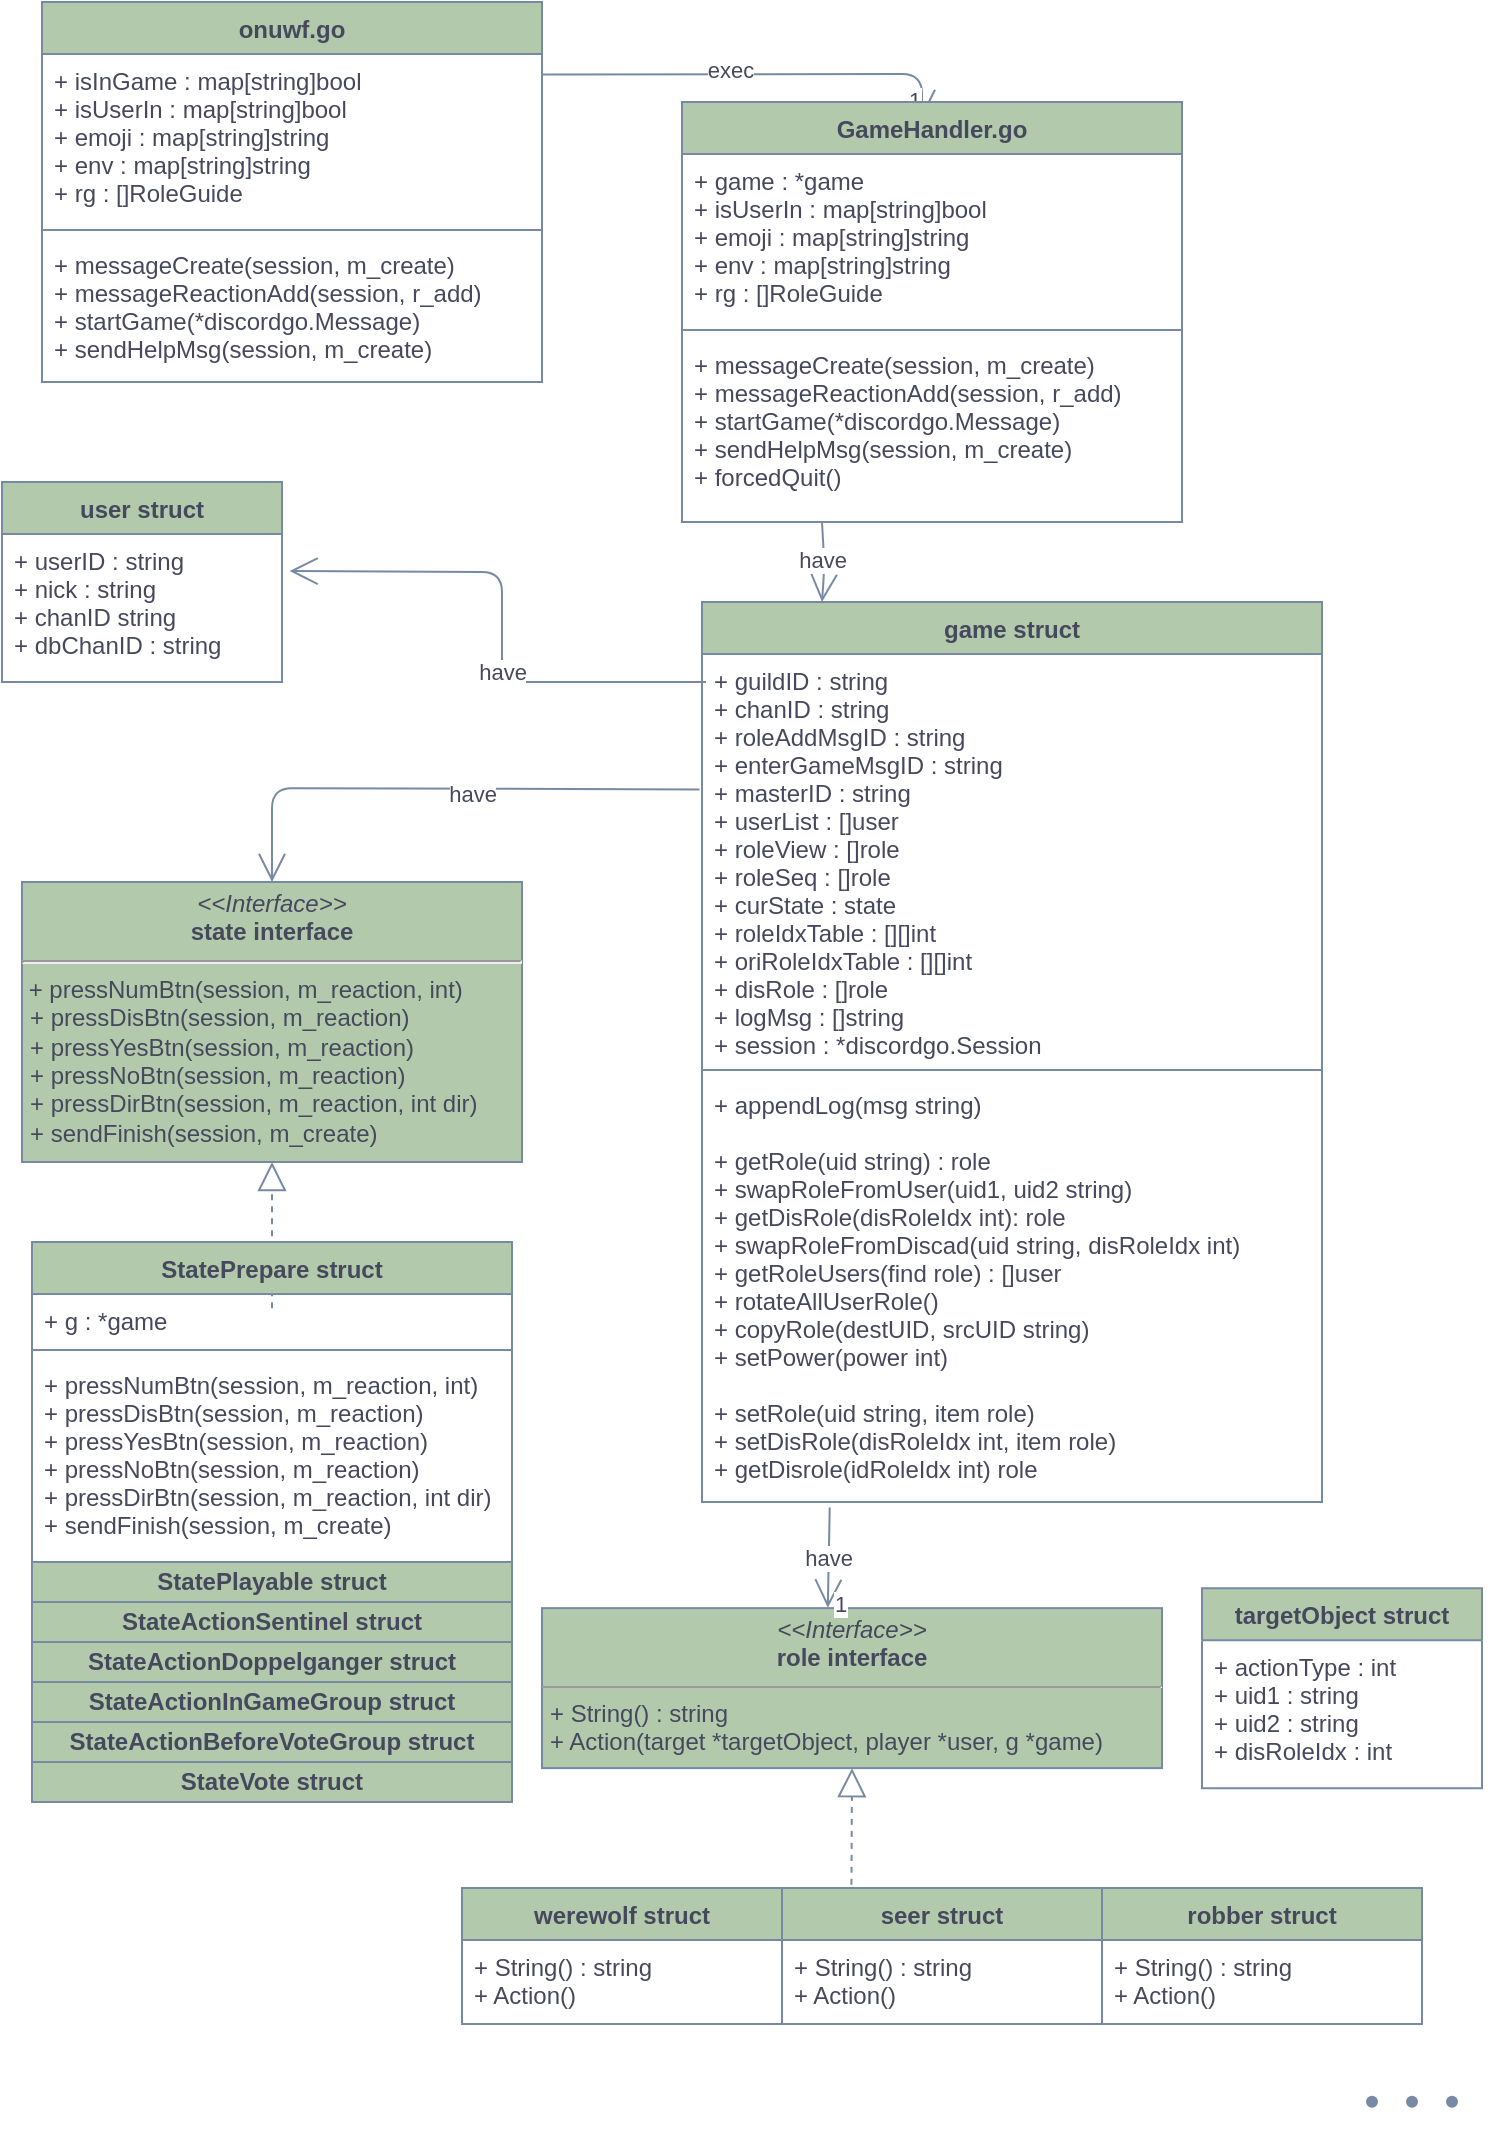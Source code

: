 <mxfile version="14.7.3" type="github">
  <diagram name="Page-1" id="c4acf3e9-155e-7222-9cf6-157b1a14988f">
    <mxGraphModel dx="1490" dy="1180" grid="1" gridSize="10" guides="1" tooltips="1" connect="1" arrows="1" fold="1" page="1" pageScale="1" pageWidth="850" pageHeight="1100" math="0" shadow="0">
      <root>
        <mxCell id="0" />
        <mxCell id="1" parent="0" />
        <mxCell id="E1L5lUo6BY2HqRSY1aJI-1" value="onuwf.go" style="swimlane;fontStyle=1;align=center;verticalAlign=top;childLayout=stackLayout;horizontal=1;startSize=26;horizontalStack=0;resizeParent=1;resizeParentMax=0;resizeLast=0;collapsible=1;marginBottom=0;fontColor=#46495D;strokeColor=#788AA3;fillColor=#B2C9AB;" parent="1" vertex="1">
          <mxGeometry x="75" y="30" width="250" height="190" as="geometry" />
        </mxCell>
        <mxCell id="E1L5lUo6BY2HqRSY1aJI-2" value="+ isInGame : map[string]bool&#xa;+ isUserIn : map[string]bool&#xa;+ emoji : map[string]string&#xa;+ env : map[string]string&#xa;+ rg : []RoleGuide" style="text;strokeColor=none;fillColor=none;align=left;verticalAlign=top;spacingLeft=4;spacingRight=4;overflow=hidden;rotatable=0;points=[[0,0.5],[1,0.5]];portConstraint=eastwest;fontColor=#46495D;" parent="E1L5lUo6BY2HqRSY1aJI-1" vertex="1">
          <mxGeometry y="26" width="250" height="84" as="geometry" />
        </mxCell>
        <mxCell id="E1L5lUo6BY2HqRSY1aJI-3" value="" style="line;strokeWidth=1;fillColor=none;align=left;verticalAlign=middle;spacingTop=-1;spacingLeft=3;spacingRight=3;rotatable=0;labelPosition=right;points=[];portConstraint=eastwest;strokeColor=#788AA3;fontColor=#46495D;" parent="E1L5lUo6BY2HqRSY1aJI-1" vertex="1">
          <mxGeometry y="110" width="250" height="8" as="geometry" />
        </mxCell>
        <mxCell id="E1L5lUo6BY2HqRSY1aJI-4" value="+ messageCreate(session, m_create)&#xa;+ messageReactionAdd(session, r_add)&#xa;+ startGame(*discordgo.Message)&#xa;+ sendHelpMsg(session, m_create)" style="text;strokeColor=none;fillColor=none;align=left;verticalAlign=top;spacingLeft=4;spacingRight=4;overflow=hidden;rotatable=0;points=[[0,0.5],[1,0.5]];portConstraint=eastwest;fontColor=#46495D;" parent="E1L5lUo6BY2HqRSY1aJI-1" vertex="1">
          <mxGeometry y="118" width="250" height="72" as="geometry" />
        </mxCell>
        <mxCell id="E1L5lUo6BY2HqRSY1aJI-9" value="game struct" style="swimlane;fontStyle=1;align=center;verticalAlign=top;childLayout=stackLayout;horizontal=1;startSize=26;horizontalStack=0;resizeParent=1;resizeParentMax=0;resizeLast=0;collapsible=1;marginBottom=0;fontColor=#46495D;strokeColor=#788AA3;fillColor=#B2C9AB;" parent="1" vertex="1">
          <mxGeometry x="405" y="330" width="310" height="450" as="geometry" />
        </mxCell>
        <mxCell id="E1L5lUo6BY2HqRSY1aJI-10" value="+ guildID : string&#xa;+ chanID : string&#xa;+ roleAddMsgID : string&#xa;+ enterGameMsgID : string&#xa;+ masterID : string&#xa;+ userList : []user&#xa;+ roleView : []role&#xa;+ roleSeq : []role&#xa;+ curState : state&#xa;+ roleIdxTable : [][]int&#xa;+ oriRoleIdxTable : [][]int&#xa;+ disRole : []role&#xa;+ logMsg : []string&#xa;+ session : *discordgo.Session" style="text;strokeColor=none;fillColor=none;align=left;verticalAlign=top;spacingLeft=4;spacingRight=4;overflow=hidden;rotatable=0;points=[[0,0.5],[1,0.5]];portConstraint=eastwest;fontColor=#46495D;" parent="E1L5lUo6BY2HqRSY1aJI-9" vertex="1">
          <mxGeometry y="26" width="310" height="204" as="geometry" />
        </mxCell>
        <mxCell id="E1L5lUo6BY2HqRSY1aJI-11" value="" style="line;strokeWidth=1;fillColor=none;align=left;verticalAlign=middle;spacingTop=-1;spacingLeft=3;spacingRight=3;rotatable=0;labelPosition=right;points=[];portConstraint=eastwest;strokeColor=#788AA3;fontColor=#46495D;" parent="E1L5lUo6BY2HqRSY1aJI-9" vertex="1">
          <mxGeometry y="230" width="310" height="8" as="geometry" />
        </mxCell>
        <mxCell id="E1L5lUo6BY2HqRSY1aJI-12" value="+ appendLog(msg string)&#xa;&#xa;+ getRole(uid string) : role&#xa;+ swapRoleFromUser(uid1, uid2 string)&#xa;+ getDisRole(disRoleIdx int): role&#xa;+ swapRoleFromDiscad(uid string, disRoleIdx int)&#xa;+ getRoleUsers(find role) : []user&#xa;+ rotateAllUserRole()&#xa;+ copyRole(destUID, srcUID string)&#xa;+ setPower(power int)&#xa;&#xa;+ setRole(uid string, item role)&#xa;+ setDisRole(disRoleIdx int, item role)&#xa;+ getDisrole(idRoleIdx int) role" style="text;strokeColor=none;fillColor=none;align=left;verticalAlign=top;spacingLeft=4;spacingRight=4;overflow=hidden;rotatable=0;points=[[0,0.5],[1,0.5]];portConstraint=eastwest;fontColor=#46495D;" parent="E1L5lUo6BY2HqRSY1aJI-9" vertex="1">
          <mxGeometry y="238" width="310" height="212" as="geometry" />
        </mxCell>
        <mxCell id="E1L5lUo6BY2HqRSY1aJI-13" value="werewolf struct" style="swimlane;fontStyle=1;align=center;verticalAlign=top;childLayout=stackLayout;horizontal=1;startSize=26;horizontalStack=0;resizeParent=1;resizeParentMax=0;resizeLast=0;collapsible=1;marginBottom=0;fontColor=#46495D;strokeColor=#788AA3;fillColor=#B2C9AB;" parent="1" vertex="1">
          <mxGeometry x="285" y="973.0" width="160" height="68" as="geometry">
            <mxRectangle x="750" y="320" width="120" height="26" as="alternateBounds" />
          </mxGeometry>
        </mxCell>
        <mxCell id="E1L5lUo6BY2HqRSY1aJI-14" value="+ String() : string&#xa;+ Action()" style="text;strokeColor=none;fillColor=none;align=left;verticalAlign=top;spacingLeft=4;spacingRight=4;overflow=hidden;rotatable=0;points=[[0,0.5],[1,0.5]];portConstraint=eastwest;fontColor=#46495D;" parent="E1L5lUo6BY2HqRSY1aJI-13" vertex="1">
          <mxGeometry y="26" width="160" height="42" as="geometry" />
        </mxCell>
        <mxCell id="E1L5lUo6BY2HqRSY1aJI-15" value="&lt;p style=&quot;margin: 0px ; margin-top: 4px ; text-align: center&quot;&gt;&lt;i&gt;&amp;lt;&amp;lt;Interface&amp;gt;&amp;gt;&lt;/i&gt;&lt;br&gt;&lt;b&gt;role interface&lt;/b&gt;&lt;/p&gt;&lt;hr size=&quot;1&quot;&gt;&lt;p style=&quot;margin: 0px ; margin-left: 4px&quot;&gt;+ String() : string&lt;/p&gt;&lt;p style=&quot;margin: 0px 0px 0px 4px&quot;&gt;+ Action(target *targetObject, player *user, g *game)&lt;/p&gt;" style="verticalAlign=top;align=left;overflow=fill;fontSize=12;fontFamily=Helvetica;html=1;fontColor=#46495D;strokeColor=#788AA3;fillColor=#B2C9AB;" parent="1" vertex="1">
          <mxGeometry x="325" y="833.07" width="310" height="80" as="geometry" />
        </mxCell>
        <mxCell id="E1L5lUo6BY2HqRSY1aJI-16" value="" style="shape=waypoint;size=6;pointerEvents=1;points=[];fillColor=none;resizable=0;rotatable=0;perimeter=centerPerimeter;snapToPoint=1;fontColor=#46495D;strokeColor=#788AA3;" parent="1" vertex="1">
          <mxGeometry x="760" y="1059.93" width="40" height="40" as="geometry" />
        </mxCell>
        <mxCell id="E1L5lUo6BY2HqRSY1aJI-17" value="" style="shape=waypoint;size=6;pointerEvents=1;points=[];fillColor=none;resizable=0;rotatable=0;perimeter=centerPerimeter;snapToPoint=1;fontColor=#46495D;strokeColor=#788AA3;" parent="1" vertex="1">
          <mxGeometry x="740" y="1059.93" width="40" height="40" as="geometry" />
        </mxCell>
        <mxCell id="E1L5lUo6BY2HqRSY1aJI-18" value="" style="shape=waypoint;size=6;pointerEvents=1;points=[];fillColor=none;resizable=0;rotatable=0;perimeter=centerPerimeter;snapToPoint=1;fontColor=#46495D;strokeColor=#788AA3;" parent="1" vertex="1">
          <mxGeometry x="720" y="1059.93" width="40" height="40" as="geometry" />
        </mxCell>
        <mxCell id="E1L5lUo6BY2HqRSY1aJI-19" value="seer struct" style="swimlane;fontStyle=1;align=center;verticalAlign=top;childLayout=stackLayout;horizontal=1;startSize=26;horizontalStack=0;resizeParent=1;resizeParentMax=0;resizeLast=0;collapsible=1;marginBottom=0;fontColor=#46495D;strokeColor=#788AA3;fillColor=#B2C9AB;" parent="1" vertex="1">
          <mxGeometry x="445" y="973.0" width="160" height="68" as="geometry">
            <mxRectangle x="910" y="320" width="90" height="26" as="alternateBounds" />
          </mxGeometry>
        </mxCell>
        <mxCell id="E1L5lUo6BY2HqRSY1aJI-20" value="+ String() : string&#xa;+ Action()" style="text;strokeColor=none;fillColor=none;align=left;verticalAlign=top;spacingLeft=4;spacingRight=4;overflow=hidden;rotatable=0;points=[[0,0.5],[1,0.5]];portConstraint=eastwest;fontColor=#46495D;" parent="E1L5lUo6BY2HqRSY1aJI-19" vertex="1">
          <mxGeometry y="26" width="160" height="42" as="geometry" />
        </mxCell>
        <mxCell id="E1L5lUo6BY2HqRSY1aJI-21" value="robber struct" style="swimlane;fontStyle=1;align=center;verticalAlign=top;childLayout=stackLayout;horizontal=1;startSize=26;horizontalStack=0;resizeParent=1;resizeParentMax=0;resizeLast=0;collapsible=1;marginBottom=0;fontColor=#46495D;strokeColor=#788AA3;fillColor=#B2C9AB;" parent="1" vertex="1">
          <mxGeometry x="605" y="973.0" width="160" height="68" as="geometry">
            <mxRectangle x="750" y="460" width="110" height="26" as="alternateBounds" />
          </mxGeometry>
        </mxCell>
        <mxCell id="E1L5lUo6BY2HqRSY1aJI-22" value="+ String() : string&#xa;+ Action()" style="text;strokeColor=none;fillColor=none;align=left;verticalAlign=top;spacingLeft=4;spacingRight=4;overflow=hidden;rotatable=0;points=[[0,0.5],[1,0.5]];portConstraint=eastwest;fontColor=#46495D;" parent="E1L5lUo6BY2HqRSY1aJI-21" vertex="1">
          <mxGeometry y="26" width="160" height="42" as="geometry" />
        </mxCell>
        <mxCell id="E1L5lUo6BY2HqRSY1aJI-23" value="&lt;p style=&quot;margin: 0px ; margin-top: 4px ; text-align: center&quot;&gt;&lt;i&gt;&amp;lt;&amp;lt;Interface&amp;gt;&amp;gt;&lt;/i&gt;&lt;br&gt;&lt;b&gt;state interface&lt;/b&gt;&lt;/p&gt;&lt;hr&gt;&lt;span&gt;&amp;nbsp;+ pressNumBtn(session, m_reaction, int)&lt;/span&gt;&lt;p style=&quot;margin: 0px 0px 0px 4px&quot;&gt;+ pressDisBtn(session, m_reaction)&lt;/p&gt;&lt;p style=&quot;margin: 0px 0px 0px 4px&quot;&gt;+ pressYesBtn(session, m_reaction)&lt;/p&gt;&lt;p style=&quot;margin: 0px 0px 0px 4px&quot;&gt;+ pressNoBtn(session, m_reaction)&lt;/p&gt;&lt;p style=&quot;margin: 0px 0px 0px 4px&quot;&gt;+ pressDirBtn(session, m_reaction, int dir)&lt;/p&gt;&lt;p style=&quot;margin: 0px 0px 0px 4px&quot;&gt;+ sendFinish(session, m_create)&lt;/p&gt;" style="verticalAlign=top;align=left;overflow=fill;fontSize=12;fontFamily=Helvetica;html=1;fontColor=#46495D;strokeColor=#788AA3;fillColor=#B2C9AB;" parent="1" vertex="1">
          <mxGeometry x="65" y="470" width="250" height="140" as="geometry" />
        </mxCell>
        <mxCell id="E1L5lUo6BY2HqRSY1aJI-24" value="user struct" style="swimlane;fontStyle=1;align=center;verticalAlign=top;childLayout=stackLayout;horizontal=1;startSize=26;horizontalStack=0;resizeParent=1;resizeParentMax=0;resizeLast=0;collapsible=1;marginBottom=0;fontColor=#46495D;strokeColor=#788AA3;fillColor=#B2C9AB;" parent="1" vertex="1">
          <mxGeometry x="55" y="270" width="140" height="100" as="geometry" />
        </mxCell>
        <mxCell id="E1L5lUo6BY2HqRSY1aJI-25" value="+ userID : string&#xa;+ nick : string&#xa;+ chanID string&#xa;+ dbChanID : string" style="text;strokeColor=none;fillColor=none;align=left;verticalAlign=top;spacingLeft=4;spacingRight=4;overflow=hidden;rotatable=0;points=[[0,0.5],[1,0.5]];portConstraint=eastwest;fontColor=#46495D;" parent="E1L5lUo6BY2HqRSY1aJI-24" vertex="1">
          <mxGeometry y="26" width="140" height="74" as="geometry" />
        </mxCell>
        <mxCell id="E1L5lUo6BY2HqRSY1aJI-26" value="&lt;b&gt;StatePlayable struct&lt;/b&gt;" style="whiteSpace=wrap;html=1;fontColor=#46495D;strokeColor=#788AA3;fillColor=#B2C9AB;" parent="1" vertex="1">
          <mxGeometry x="70" y="810.0" width="240" height="20" as="geometry" />
        </mxCell>
        <mxCell id="E1L5lUo6BY2HqRSY1aJI-27" value="&lt;b&gt;StateActionSentinel struct&lt;/b&gt;" style="whiteSpace=wrap;html=1;fontColor=#46495D;strokeColor=#788AA3;fillColor=#B2C9AB;" parent="1" vertex="1">
          <mxGeometry x="70" y="830.0" width="240" height="20" as="geometry" />
        </mxCell>
        <mxCell id="E1L5lUo6BY2HqRSY1aJI-28" value="&lt;b&gt;StateActionDoppelganger struct&lt;/b&gt;" style="whiteSpace=wrap;html=1;fontColor=#46495D;strokeColor=#788AA3;fillColor=#B2C9AB;" parent="1" vertex="1">
          <mxGeometry x="70" y="850.0" width="240" height="20" as="geometry" />
        </mxCell>
        <mxCell id="E1L5lUo6BY2HqRSY1aJI-29" value="&lt;b&gt;StateActionInGameGroup struct&lt;/b&gt;" style="whiteSpace=wrap;html=1;fontColor=#46495D;strokeColor=#788AA3;fillColor=#B2C9AB;" parent="1" vertex="1">
          <mxGeometry x="70" y="870.0" width="240" height="20" as="geometry" />
        </mxCell>
        <mxCell id="E1L5lUo6BY2HqRSY1aJI-30" value="&lt;b&gt;StateActionBeforeVoteGroup struct&lt;/b&gt;" style="whiteSpace=wrap;html=1;fontColor=#46495D;strokeColor=#788AA3;fillColor=#B2C9AB;" parent="1" vertex="1">
          <mxGeometry x="70" y="890.0" width="240" height="20" as="geometry" />
        </mxCell>
        <mxCell id="E1L5lUo6BY2HqRSY1aJI-31" value="&lt;b&gt;StateVote&amp;nbsp;struct&lt;/b&gt;" style="whiteSpace=wrap;html=1;fontColor=#46495D;strokeColor=#788AA3;fillColor=#B2C9AB;" parent="1" vertex="1">
          <mxGeometry x="70" y="910.0" width="240" height="20" as="geometry" />
        </mxCell>
        <mxCell id="E1L5lUo6BY2HqRSY1aJI-32" value="" style="endArrow=block;dashed=1;endFill=0;endSize=12;html=1;fontColor=#46495D;strokeColor=#788AA3;fillColor=#B2C9AB;exitX=0.5;exitY=0;exitDx=0;exitDy=0;entryX=0.5;entryY=1;entryDx=0;entryDy=0;" parent="1" target="E1L5lUo6BY2HqRSY1aJI-23" edge="1">
          <mxGeometry width="160" relative="1" as="geometry">
            <mxPoint x="190" y="683.07" as="sourcePoint" />
            <mxPoint x="440" y="573.07" as="targetPoint" />
          </mxGeometry>
        </mxCell>
        <mxCell id="E1L5lUo6BY2HqRSY1aJI-34" value="have" style="endArrow=open;endFill=1;endSize=12;html=1;fontColor=#46495D;strokeColor=#788AA3;fillColor=#B2C9AB;entryX=0.461;entryY=-0.003;entryDx=0;entryDy=0;entryPerimeter=0;exitX=0.206;exitY=1.013;exitDx=0;exitDy=0;exitPerimeter=0;" parent="1" source="E1L5lUo6BY2HqRSY1aJI-12" target="E1L5lUo6BY2HqRSY1aJI-15" edge="1">
          <mxGeometry width="160" relative="1" as="geometry">
            <mxPoint x="500" y="780" as="sourcePoint" />
            <mxPoint x="730" y="653.07" as="targetPoint" />
            <Array as="points" />
          </mxGeometry>
        </mxCell>
        <mxCell id="E1L5lUo6BY2HqRSY1aJI-35" value="1" style="edgeLabel;html=1;align=center;verticalAlign=middle;resizable=0;points=[];fontColor=#46495D;" parent="E1L5lUo6BY2HqRSY1aJI-34" vertex="1" connectable="0">
          <mxGeometry x="0.891" y="6" relative="1" as="geometry">
            <mxPoint as="offset" />
          </mxGeometry>
        </mxCell>
        <mxCell id="E1L5lUo6BY2HqRSY1aJI-36" value="" style="endArrow=open;endFill=1;endSize=12;html=1;fontColor=#46495D;strokeColor=#788AA3;fillColor=#B2C9AB;entryX=0.5;entryY=0;entryDx=0;entryDy=0;exitX=-0.004;exitY=0.332;exitDx=0;exitDy=0;exitPerimeter=0;" parent="1" source="E1L5lUo6BY2HqRSY1aJI-10" target="E1L5lUo6BY2HqRSY1aJI-23" edge="1">
          <mxGeometry width="160" relative="1" as="geometry">
            <mxPoint x="365" y="423" as="sourcePoint" />
            <mxPoint x="450" y="653.07" as="targetPoint" />
            <Array as="points">
              <mxPoint x="190" y="423.07" />
            </Array>
          </mxGeometry>
        </mxCell>
        <mxCell id="E1L5lUo6BY2HqRSY1aJI-37" value="have" style="edgeLabel;html=1;align=center;verticalAlign=middle;resizable=0;points=[];fontColor=#46495D;" parent="E1L5lUo6BY2HqRSY1aJI-36" vertex="1" connectable="0">
          <mxGeometry x="-0.124" y="2" relative="1" as="geometry">
            <mxPoint as="offset" />
          </mxGeometry>
        </mxCell>
        <mxCell id="E1L5lUo6BY2HqRSY1aJI-40" value="have" style="endArrow=open;endFill=1;endSize=12;html=1;fontColor=#46495D;strokeColor=#788AA3;fillColor=#B2C9AB;entryX=1.027;entryY=0.25;entryDx=0;entryDy=0;entryPerimeter=0;" parent="1" target="E1L5lUo6BY2HqRSY1aJI-25" edge="1">
          <mxGeometry x="-0.186" width="160" relative="1" as="geometry">
            <mxPoint x="407" y="370" as="sourcePoint" />
            <mxPoint x="770" y="373" as="targetPoint" />
            <Array as="points">
              <mxPoint x="305" y="370" />
              <mxPoint x="305" y="315" />
            </Array>
            <mxPoint as="offset" />
          </mxGeometry>
        </mxCell>
        <mxCell id="E1L5lUo6BY2HqRSY1aJI-42" value="StatePrepare struct" style="swimlane;fontStyle=1;align=center;verticalAlign=top;childLayout=stackLayout;horizontal=1;startSize=26;horizontalStack=0;resizeParent=1;resizeParentMax=0;resizeLast=0;collapsible=1;marginBottom=0;fontColor=#46495D;strokeColor=#788AA3;fillColor=#B2C9AB;" parent="1" vertex="1">
          <mxGeometry x="70" y="650.0" width="240" height="160" as="geometry">
            <mxRectangle x="50" y="30" width="90" height="26" as="alternateBounds" />
          </mxGeometry>
        </mxCell>
        <mxCell id="E1L5lUo6BY2HqRSY1aJI-43" value="+ g : *game" style="text;strokeColor=none;fillColor=none;align=left;verticalAlign=top;spacingLeft=4;spacingRight=4;overflow=hidden;rotatable=0;points=[[0,0.5],[1,0.5]];portConstraint=eastwest;fontColor=#46495D;" parent="E1L5lUo6BY2HqRSY1aJI-42" vertex="1">
          <mxGeometry y="26" width="240" height="24" as="geometry" />
        </mxCell>
        <mxCell id="E1L5lUo6BY2HqRSY1aJI-44" value="" style="line;strokeWidth=1;fillColor=none;align=left;verticalAlign=middle;spacingTop=-1;spacingLeft=3;spacingRight=3;rotatable=0;labelPosition=right;points=[];portConstraint=eastwest;strokeColor=#788AA3;fontColor=#46495D;" parent="E1L5lUo6BY2HqRSY1aJI-42" vertex="1">
          <mxGeometry y="50" width="240" height="8" as="geometry" />
        </mxCell>
        <mxCell id="E1L5lUo6BY2HqRSY1aJI-45" value="+ pressNumBtn(session, m_reaction, int)&#xa;+ pressDisBtn(session, m_reaction)&#xa;+ pressYesBtn(session, m_reaction)&#xa;+ pressNoBtn(session, m_reaction)&#xa;+ pressDirBtn(session, m_reaction, int dir)&#xa;+ sendFinish(session, m_create)" style="text;strokeColor=none;fillColor=none;align=left;verticalAlign=top;spacingLeft=4;spacingRight=4;overflow=hidden;rotatable=0;points=[[0,0.5],[1,0.5]];portConstraint=eastwest;fontColor=#46495D;" parent="E1L5lUo6BY2HqRSY1aJI-42" vertex="1">
          <mxGeometry y="58" width="240" height="102" as="geometry" />
        </mxCell>
        <mxCell id="E1L5lUo6BY2HqRSY1aJI-46" value="targetObject struct" style="swimlane;fontStyle=1;align=center;verticalAlign=top;childLayout=stackLayout;horizontal=1;startSize=26;horizontalStack=0;resizeParent=1;resizeParentMax=0;resizeLast=0;collapsible=1;marginBottom=0;fontColor=#46495D;strokeColor=#788AA3;fillColor=#B2C9AB;" parent="1" vertex="1">
          <mxGeometry x="655" y="823.07" width="140" height="100" as="geometry" />
        </mxCell>
        <mxCell id="E1L5lUo6BY2HqRSY1aJI-47" value="+ actionType : int&#xa;+ uid1 : string&#xa;+ uid2 : string&#xa;+ disRoleIdx : int" style="text;strokeColor=none;fillColor=none;align=left;verticalAlign=top;spacingLeft=4;spacingRight=4;overflow=hidden;rotatable=0;points=[[0,0.5],[1,0.5]];portConstraint=eastwest;fontColor=#46495D;" parent="E1L5lUo6BY2HqRSY1aJI-46" vertex="1">
          <mxGeometry y="26" width="140" height="74" as="geometry" />
        </mxCell>
        <mxCell id="E1L5lUo6BY2HqRSY1aJI-48" value="" style="endArrow=open;endFill=1;endSize=12;html=1;fontColor=#46495D;strokeColor=#788AA3;fillColor=#B2C9AB;exitX=1.001;exitY=0.122;exitDx=0;exitDy=0;exitPerimeter=0;" parent="1" source="E1L5lUo6BY2HqRSY1aJI-2" edge="1">
          <mxGeometry width="160" relative="1" as="geometry">
            <mxPoint x="380" y="423.07" as="sourcePoint" />
            <mxPoint x="515" y="88" as="targetPoint" />
            <Array as="points">
              <mxPoint x="515" y="66" />
            </Array>
          </mxGeometry>
        </mxCell>
        <mxCell id="E1L5lUo6BY2HqRSY1aJI-49" value="exec" style="edgeLabel;html=1;align=center;verticalAlign=middle;resizable=0;points=[];fontColor=#46495D;" parent="E1L5lUo6BY2HqRSY1aJI-48" vertex="1" connectable="0">
          <mxGeometry x="-0.124" y="2" relative="1" as="geometry">
            <mxPoint x="1" as="offset" />
          </mxGeometry>
        </mxCell>
        <mxCell id="E1L5lUo6BY2HqRSY1aJI-50" value="1" style="edgeLabel;html=1;align=center;verticalAlign=middle;resizable=0;points=[];fontColor=#46495D;" parent="E1L5lUo6BY2HqRSY1aJI-48" vertex="1" connectable="0">
          <mxGeometry x="0.912" y="-4" relative="1" as="geometry">
            <mxPoint as="offset" />
          </mxGeometry>
        </mxCell>
        <mxCell id="E1L5lUo6BY2HqRSY1aJI-51" value="GameHandler.go" style="swimlane;fontStyle=1;align=center;verticalAlign=top;childLayout=stackLayout;horizontal=1;startSize=26;horizontalStack=0;resizeParent=1;resizeParentMax=0;resizeLast=0;collapsible=1;marginBottom=0;fontColor=#46495D;strokeColor=#788AA3;fillColor=#B2C9AB;" parent="1" vertex="1">
          <mxGeometry x="395" y="80" width="250" height="210" as="geometry" />
        </mxCell>
        <mxCell id="E1L5lUo6BY2HqRSY1aJI-52" value="+ game : *game&#xa;+ isUserIn : map[string]bool&#xa;+ emoji : map[string]string&#xa;+ env : map[string]string&#xa;+ rg : []RoleGuide" style="text;strokeColor=none;fillColor=none;align=left;verticalAlign=top;spacingLeft=4;spacingRight=4;overflow=hidden;rotatable=0;points=[[0,0.5],[1,0.5]];portConstraint=eastwest;fontColor=#46495D;" parent="E1L5lUo6BY2HqRSY1aJI-51" vertex="1">
          <mxGeometry y="26" width="250" height="84" as="geometry" />
        </mxCell>
        <mxCell id="E1L5lUo6BY2HqRSY1aJI-53" value="" style="line;strokeWidth=1;fillColor=none;align=left;verticalAlign=middle;spacingTop=-1;spacingLeft=3;spacingRight=3;rotatable=0;labelPosition=right;points=[];portConstraint=eastwest;strokeColor=#788AA3;fontColor=#46495D;" parent="E1L5lUo6BY2HqRSY1aJI-51" vertex="1">
          <mxGeometry y="110" width="250" height="8" as="geometry" />
        </mxCell>
        <mxCell id="E1L5lUo6BY2HqRSY1aJI-54" value="+ messageCreate(session, m_create)&#xa;+ messageReactionAdd(session, r_add)&#xa;+ startGame(*discordgo.Message)&#xa;+ sendHelpMsg(session, m_create)&#xa;+ forcedQuit()" style="text;strokeColor=none;fillColor=none;align=left;verticalAlign=top;spacingLeft=4;spacingRight=4;overflow=hidden;rotatable=0;points=[[0,0.5],[1,0.5]];portConstraint=eastwest;fontColor=#46495D;" parent="E1L5lUo6BY2HqRSY1aJI-51" vertex="1">
          <mxGeometry y="118" width="250" height="92" as="geometry" />
        </mxCell>
        <mxCell id="E1L5lUo6BY2HqRSY1aJI-59" value="" style="endArrow=open;endFill=1;endSize=12;html=1;fontColor=#46495D;strokeColor=#788AA3;fillColor=#B2C9AB;entryX=0.367;entryY=-0.005;entryDx=0;entryDy=0;entryPerimeter=0;" parent="1" edge="1">
          <mxGeometry width="160" relative="1" as="geometry">
            <mxPoint x="465" y="290" as="sourcePoint" />
            <mxPoint x="465" y="330" as="targetPoint" />
            <Array as="points">
              <mxPoint x="466.23" y="312.25" />
            </Array>
          </mxGeometry>
        </mxCell>
        <mxCell id="E1L5lUo6BY2HqRSY1aJI-60" value="have" style="edgeLabel;html=1;align=center;verticalAlign=middle;resizable=0;points=[];fontColor=#46495D;" parent="E1L5lUo6BY2HqRSY1aJI-59" vertex="1" connectable="0">
          <mxGeometry x="-0.124" y="2" relative="1" as="geometry">
            <mxPoint x="-3" y="1" as="offset" />
          </mxGeometry>
        </mxCell>
        <mxCell id="E1L5lUo6BY2HqRSY1aJI-64" value="" style="endArrow=block;dashed=1;endFill=0;endSize=12;html=1;fontColor=#46495D;strokeColor=#788AA3;fillColor=#B2C9AB;entryX=0.5;entryY=1;entryDx=0;entryDy=0;exitX=0.217;exitY=-0.023;exitDx=0;exitDy=0;exitPerimeter=0;" parent="1" source="E1L5lUo6BY2HqRSY1aJI-19" target="E1L5lUo6BY2HqRSY1aJI-15" edge="1">
          <mxGeometry width="160" relative="1" as="geometry">
            <mxPoint x="485" y="970" as="sourcePoint" />
            <mxPoint x="625" y="900" as="targetPoint" />
          </mxGeometry>
        </mxCell>
      </root>
    </mxGraphModel>
  </diagram>
</mxfile>
